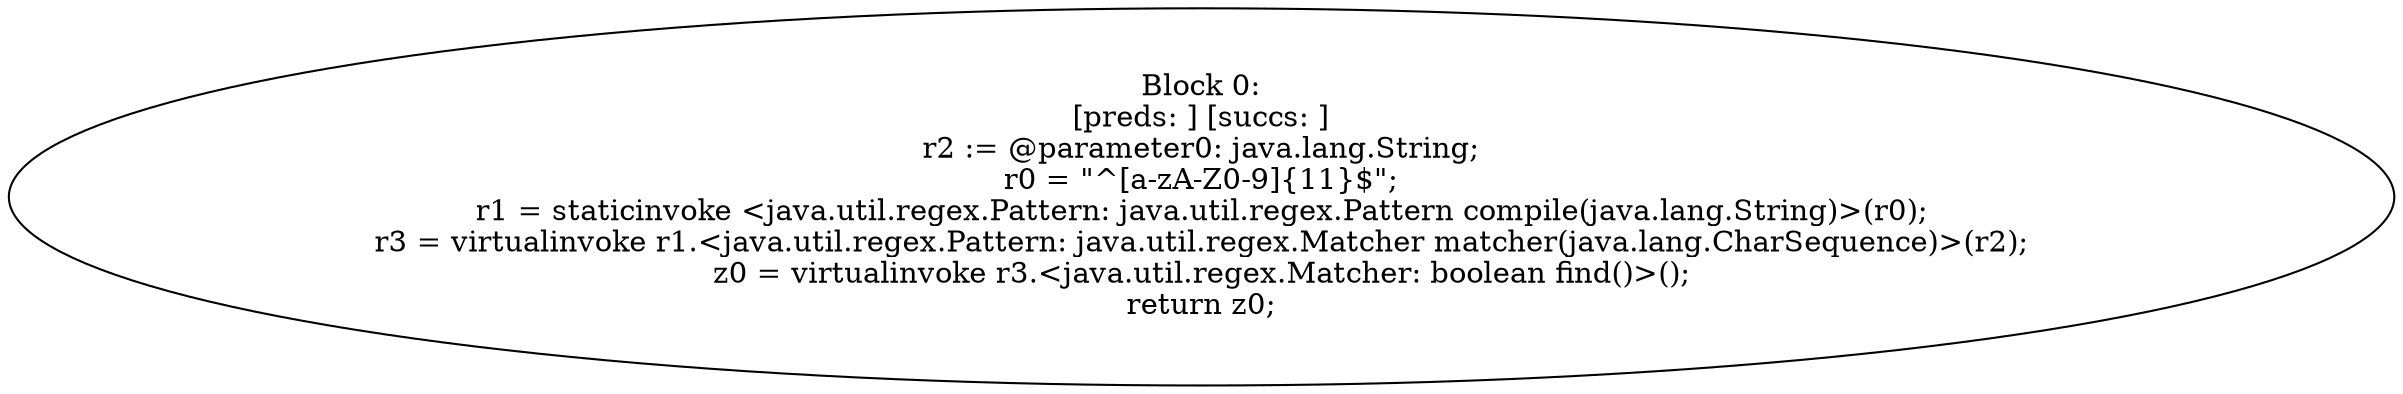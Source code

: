 digraph "unitGraph" {
    "Block 0:
[preds: ] [succs: ]
r2 := @parameter0: java.lang.String;
r0 = \"^[a-zA-Z0-9]{11}$\";
r1 = staticinvoke <java.util.regex.Pattern: java.util.regex.Pattern compile(java.lang.String)>(r0);
r3 = virtualinvoke r1.<java.util.regex.Pattern: java.util.regex.Matcher matcher(java.lang.CharSequence)>(r2);
z0 = virtualinvoke r3.<java.util.regex.Matcher: boolean find()>();
return z0;
"
}
